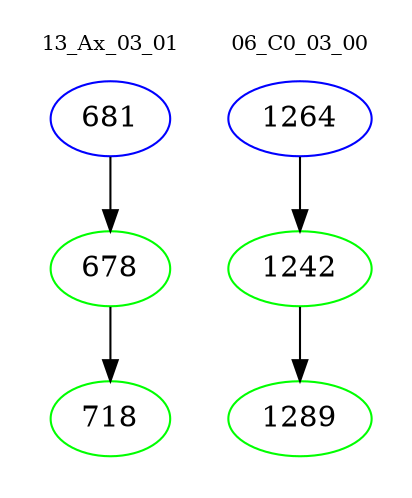 digraph{
subgraph cluster_0 {
color = white
label = "13_Ax_03_01";
fontsize=10;
T0_681 [label="681", color="blue"]
T0_681 -> T0_678 [color="black"]
T0_678 [label="678", color="green"]
T0_678 -> T0_718 [color="black"]
T0_718 [label="718", color="green"]
}
subgraph cluster_1 {
color = white
label = "06_C0_03_00";
fontsize=10;
T1_1264 [label="1264", color="blue"]
T1_1264 -> T1_1242 [color="black"]
T1_1242 [label="1242", color="green"]
T1_1242 -> T1_1289 [color="black"]
T1_1289 [label="1289", color="green"]
}
}
